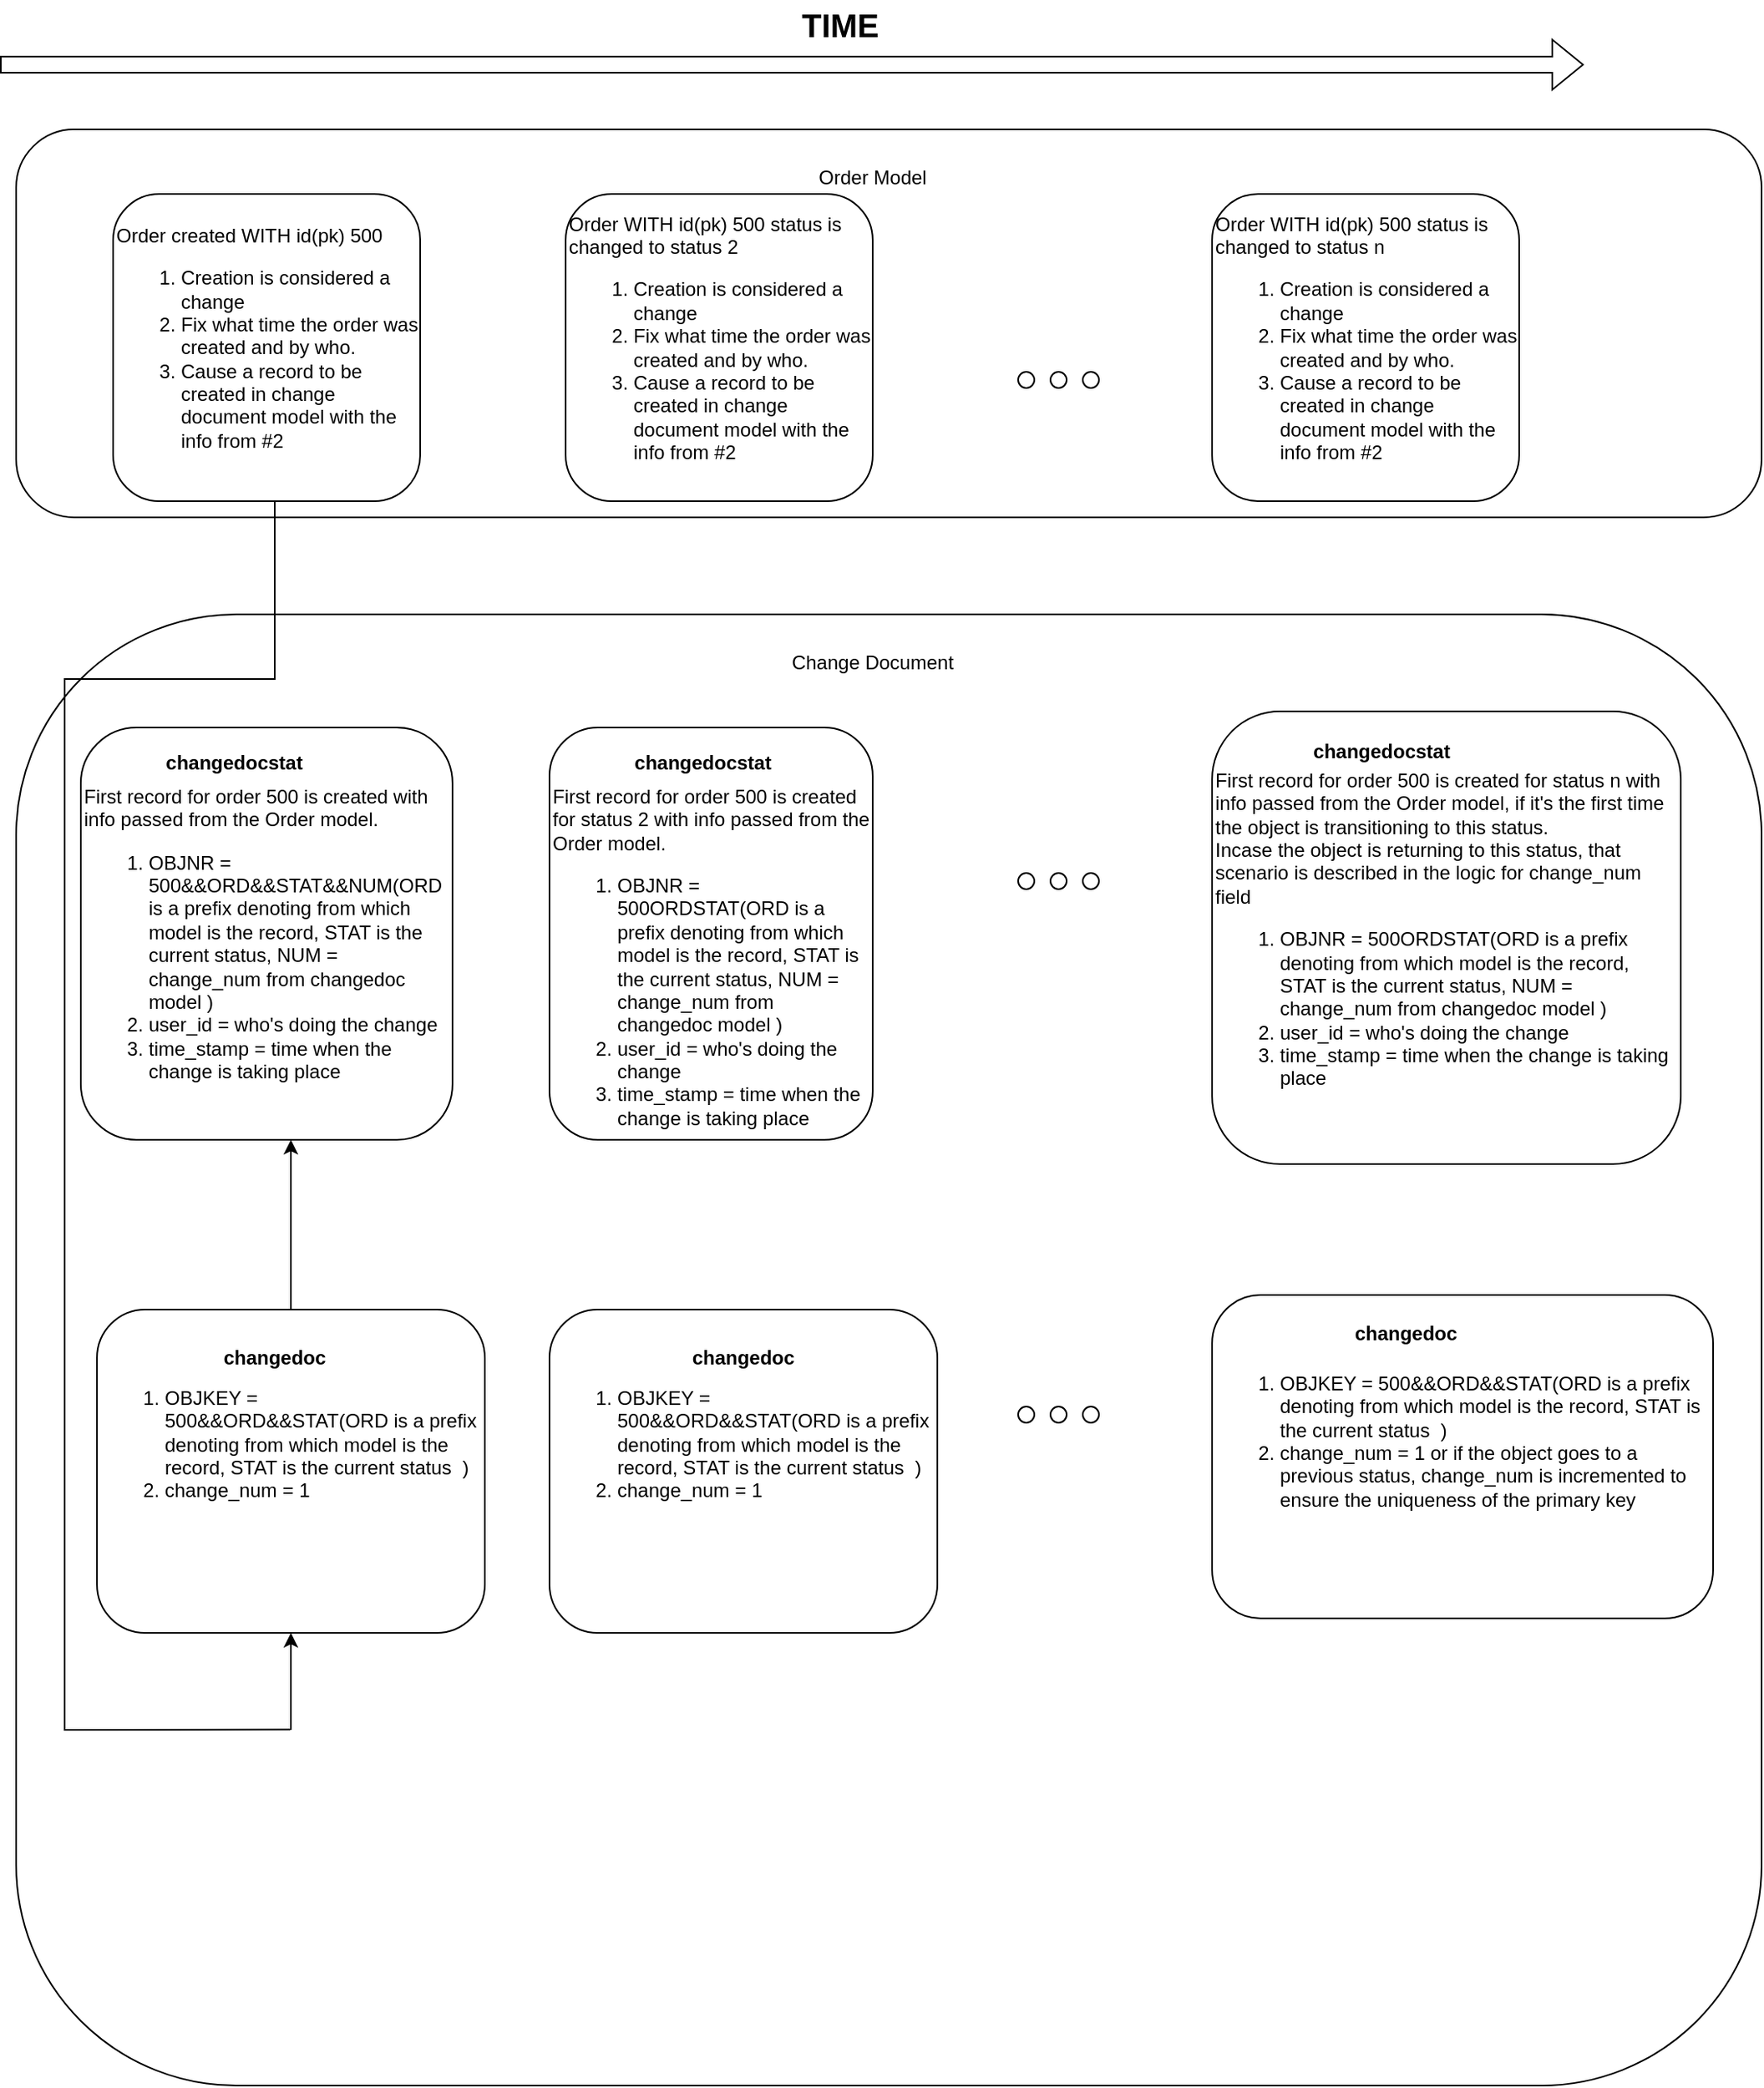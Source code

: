 <mxfile version="21.2.8" type="device">
  <diagram name="Страница — 1" id="1TyWfaTwufxP09soL2rn">
    <mxGraphModel dx="2738" dy="1102" grid="1" gridSize="10" guides="1" tooltips="1" connect="1" arrows="1" fold="1" page="1" pageScale="1" pageWidth="1169" pageHeight="827" math="0" shadow="0">
      <root>
        <mxCell id="0" />
        <mxCell id="1" parent="0" />
        <mxCell id="qO7vztj5GkXDfMirmUgg-4" value="" style="rounded=1;whiteSpace=wrap;html=1;" parent="1" vertex="1">
          <mxGeometry x="50" y="420" width="1080" height="240" as="geometry" />
        </mxCell>
        <mxCell id="qO7vztj5GkXDfMirmUgg-1" value="Order created WITH id(pk) 500&lt;br&gt;&lt;ol&gt;&lt;li&gt;&lt;span style=&quot;background-color: initial;&quot;&gt;Creation is considered a change&lt;/span&gt;&lt;/li&gt;&lt;li&gt;&lt;span style=&quot;background-color: initial;&quot;&gt;Fix what time the order was created and by who.&lt;/span&gt;&lt;/li&gt;&lt;li&gt;&lt;span style=&quot;background-color: initial;&quot;&gt;Cause a record to be created in change document model with the info from #2&lt;/span&gt;&lt;/li&gt;&lt;/ol&gt;" style="rounded=1;whiteSpace=wrap;html=1;align=left;" parent="1" vertex="1">
          <mxGeometry x="110" y="460" width="190" height="190" as="geometry" />
        </mxCell>
        <mxCell id="qO7vztj5GkXDfMirmUgg-2" value="" style="shape=flexArrow;endArrow=classic;html=1;rounded=0;" parent="1" edge="1">
          <mxGeometry width="50" height="50" relative="1" as="geometry">
            <mxPoint x="40" y="380" as="sourcePoint" />
            <mxPoint x="1020" y="380" as="targetPoint" />
          </mxGeometry>
        </mxCell>
        <mxCell id="qO7vztj5GkXDfMirmUgg-3" value="&lt;b&gt;&lt;font style=&quot;font-size: 20px;&quot;&gt;TIME&lt;/font&gt;&lt;/b&gt;" style="text;html=1;strokeColor=none;fillColor=none;align=center;verticalAlign=middle;whiteSpace=wrap;rounded=0;" parent="1" vertex="1">
          <mxGeometry x="390" y="340" width="340" height="30" as="geometry" />
        </mxCell>
        <mxCell id="qO7vztj5GkXDfMirmUgg-5" value="Order Model" style="text;html=1;strokeColor=none;fillColor=none;align=center;verticalAlign=middle;whiteSpace=wrap;rounded=0;" parent="1" vertex="1">
          <mxGeometry x="510" y="430" width="140" height="40" as="geometry" />
        </mxCell>
        <mxCell id="qO7vztj5GkXDfMirmUgg-6" value="" style="rounded=1;whiteSpace=wrap;html=1;verticalAlign=top;" parent="1" vertex="1">
          <mxGeometry x="50" y="720" width="1080" height="910" as="geometry" />
        </mxCell>
        <mxCell id="qO7vztj5GkXDfMirmUgg-7" value="Change Document" style="text;html=1;strokeColor=none;fillColor=none;align=center;verticalAlign=middle;whiteSpace=wrap;rounded=0;" parent="1" vertex="1">
          <mxGeometry x="510" y="730" width="140" height="40" as="geometry" />
        </mxCell>
        <mxCell id="qO7vztj5GkXDfMirmUgg-9" value="&lt;br&gt;&lt;br&gt;First record for order 500 is created with info passed from the Order model.&lt;br&gt;&lt;ol&gt;&lt;li&gt;OBJNR = 500&amp;amp;&amp;amp;ORD&amp;amp;&amp;amp;STAT&amp;amp;&amp;amp;NUM(ORD is a prefix denoting from which model is the record, STAT is the current status, NUM = change_num from changedoc model )&lt;/li&gt;&lt;li&gt;user_id = who&#39;s doing the change&lt;/li&gt;&lt;li&gt;time_stamp = time when the change is taking place&amp;nbsp;&lt;/li&gt;&lt;/ol&gt;" style="rounded=1;whiteSpace=wrap;html=1;align=left;verticalAlign=top;" parent="1" vertex="1">
          <mxGeometry x="90" y="790" width="230" height="255" as="geometry" />
        </mxCell>
        <mxCell id="qO7vztj5GkXDfMirmUgg-11" value="Order WITH id(pk) 500 status is changed to status 2&lt;br&gt;&lt;ol&gt;&lt;li&gt;&lt;span style=&quot;background-color: initial;&quot;&gt;Creation is considered a change&lt;/span&gt;&lt;/li&gt;&lt;li&gt;&lt;span style=&quot;background-color: initial;&quot;&gt;Fix what time the order was created and by who.&lt;/span&gt;&lt;/li&gt;&lt;li&gt;&lt;span style=&quot;background-color: initial;&quot;&gt;Cause a record to be created in change document model with the info from #2&lt;/span&gt;&lt;/li&gt;&lt;/ol&gt;" style="rounded=1;whiteSpace=wrap;html=1;align=left;" parent="1" vertex="1">
          <mxGeometry x="390" y="460" width="190" height="190" as="geometry" />
        </mxCell>
        <mxCell id="qO7vztj5GkXDfMirmUgg-12" value="&lt;br&gt;&lt;br&gt;First record for order 500 is created for status 2 with info passed from the Order model.&lt;br&gt;&lt;ol&gt;&lt;li&gt;OBJNR = 500ORDSTAT(ORD is a prefix denoting from which model is the record, STAT is the current status, NUM = change_num from changedoc model )&lt;/li&gt;&lt;li&gt;&lt;span style=&quot;background-color: initial;&quot;&gt;user_id = who&#39;s doing the change&lt;/span&gt;&lt;br&gt;&lt;/li&gt;&lt;li&gt;time_stamp = time when the change is taking place&amp;nbsp;&lt;/li&gt;&lt;/ol&gt;" style="rounded=1;whiteSpace=wrap;html=1;align=left;verticalAlign=top;" parent="1" vertex="1">
          <mxGeometry x="380" y="790" width="200" height="255" as="geometry" />
        </mxCell>
        <mxCell id="h_uWfdgYZQcaXnq9gatf-1" value="&lt;br&gt;&lt;br&gt;&lt;ol style=&quot;border-color: var(--border-color);&quot;&gt;&lt;li style=&quot;border-color: var(--border-color);&quot;&gt;OBJKEY = 500&amp;amp;&amp;amp;ORD&amp;amp;&amp;amp;STAT(ORD is a prefix denoting from which model is the record, STAT is the current status&amp;nbsp; )&lt;/li&gt;&lt;li style=&quot;border-color: var(--border-color);&quot;&gt;change_num = 1&lt;/li&gt;&lt;/ol&gt;" style="rounded=1;whiteSpace=wrap;html=1;verticalAlign=top;align=left;" vertex="1" parent="1">
          <mxGeometry x="100" y="1150" width="240" height="200" as="geometry" />
        </mxCell>
        <mxCell id="h_uWfdgYZQcaXnq9gatf-2" value="&lt;b&gt;changedoc&lt;/b&gt;" style="text;html=1;strokeColor=none;fillColor=none;align=center;verticalAlign=middle;whiteSpace=wrap;rounded=0;" vertex="1" parent="1">
          <mxGeometry x="180" y="1165" width="60" height="30" as="geometry" />
        </mxCell>
        <mxCell id="h_uWfdgYZQcaXnq9gatf-3" value="&lt;b&gt;changedocstat&lt;/b&gt;" style="text;html=1;strokeColor=none;fillColor=none;align=center;verticalAlign=middle;whiteSpace=wrap;rounded=0;" vertex="1" parent="1">
          <mxGeometry x="140" y="797" width="90" height="30" as="geometry" />
        </mxCell>
        <mxCell id="h_uWfdgYZQcaXnq9gatf-4" value="&lt;b&gt;changedocstat&lt;/b&gt;" style="text;html=1;strokeColor=none;fillColor=none;align=center;verticalAlign=middle;whiteSpace=wrap;rounded=0;" vertex="1" parent="1">
          <mxGeometry x="430" y="797" width="90" height="30" as="geometry" />
        </mxCell>
        <mxCell id="h_uWfdgYZQcaXnq9gatf-5" value="&lt;br&gt;&lt;br&gt;&lt;ol style=&quot;border-color: var(--border-color);&quot;&gt;&lt;li style=&quot;border-color: var(--border-color);&quot;&gt;OBJKEY = 500&amp;amp;&amp;amp;ORD&amp;amp;&amp;amp;STAT(ORD is a prefix denoting from which model is the record, STAT is the current status&amp;nbsp; )&lt;/li&gt;&lt;li style=&quot;border-color: var(--border-color);&quot;&gt;change_num = 1&lt;/li&gt;&lt;/ol&gt;" style="rounded=1;whiteSpace=wrap;html=1;verticalAlign=top;align=left;" vertex="1" parent="1">
          <mxGeometry x="380" y="1150" width="240" height="200" as="geometry" />
        </mxCell>
        <mxCell id="h_uWfdgYZQcaXnq9gatf-7" value="" style="endArrow=classic;html=1;rounded=0;exitX=0.5;exitY=0;exitDx=0;exitDy=0;" edge="1" parent="1" source="h_uWfdgYZQcaXnq9gatf-1">
          <mxGeometry width="50" height="50" relative="1" as="geometry">
            <mxPoint x="170" y="1085" as="sourcePoint" />
            <mxPoint x="220" y="1045" as="targetPoint" />
          </mxGeometry>
        </mxCell>
        <mxCell id="h_uWfdgYZQcaXnq9gatf-8" value="" style="endArrow=none;html=1;rounded=0;exitX=0.157;exitY=0.758;exitDx=0;exitDy=0;exitPerimeter=0;" edge="1" parent="1" source="qO7vztj5GkXDfMirmUgg-6">
          <mxGeometry width="50" height="50" relative="1" as="geometry">
            <mxPoint x="160" y="700" as="sourcePoint" />
            <mxPoint x="210" y="650" as="targetPoint" />
            <Array as="points">
              <mxPoint x="80" y="1410" />
              <mxPoint x="80" y="1270" />
              <mxPoint x="80" y="760" />
              <mxPoint x="210" y="760" />
            </Array>
          </mxGeometry>
        </mxCell>
        <mxCell id="h_uWfdgYZQcaXnq9gatf-10" value="" style="ellipse;whiteSpace=wrap;html=1;aspect=fixed;" vertex="1" parent="1">
          <mxGeometry x="670" y="570" width="10" height="10" as="geometry" />
        </mxCell>
        <mxCell id="h_uWfdgYZQcaXnq9gatf-11" value="" style="ellipse;whiteSpace=wrap;html=1;aspect=fixed;" vertex="1" parent="1">
          <mxGeometry x="690" y="570" width="10" height="10" as="geometry" />
        </mxCell>
        <mxCell id="h_uWfdgYZQcaXnq9gatf-14" value="" style="ellipse;whiteSpace=wrap;html=1;aspect=fixed;" vertex="1" parent="1">
          <mxGeometry x="710" y="570" width="10" height="10" as="geometry" />
        </mxCell>
        <mxCell id="h_uWfdgYZQcaXnq9gatf-23" value="" style="ellipse;whiteSpace=wrap;html=1;aspect=fixed;" vertex="1" parent="1">
          <mxGeometry x="670" y="880" width="10" height="10" as="geometry" />
        </mxCell>
        <mxCell id="h_uWfdgYZQcaXnq9gatf-24" value="" style="ellipse;whiteSpace=wrap;html=1;aspect=fixed;" vertex="1" parent="1">
          <mxGeometry x="710" y="880" width="10" height="10" as="geometry" />
        </mxCell>
        <mxCell id="h_uWfdgYZQcaXnq9gatf-25" value="" style="ellipse;whiteSpace=wrap;html=1;aspect=fixed;" vertex="1" parent="1">
          <mxGeometry x="690" y="880" width="10" height="10" as="geometry" />
        </mxCell>
        <mxCell id="h_uWfdgYZQcaXnq9gatf-30" value="" style="ellipse;whiteSpace=wrap;html=1;aspect=fixed;" vertex="1" parent="1">
          <mxGeometry x="670" y="1210" width="10" height="10" as="geometry" />
        </mxCell>
        <mxCell id="h_uWfdgYZQcaXnq9gatf-31" value="" style="ellipse;whiteSpace=wrap;html=1;aspect=fixed;labelBackgroundColor=#000000;" vertex="1" parent="1">
          <mxGeometry x="710" y="1210" width="10" height="10" as="geometry" />
        </mxCell>
        <mxCell id="h_uWfdgYZQcaXnq9gatf-32" value="" style="ellipse;whiteSpace=wrap;html=1;aspect=fixed;" vertex="1" parent="1">
          <mxGeometry x="690" y="1210" width="10" height="10" as="geometry" />
        </mxCell>
        <mxCell id="h_uWfdgYZQcaXnq9gatf-33" value="Order WITH id(pk) 500 status is changed to status n&lt;br&gt;&lt;ol&gt;&lt;li&gt;&lt;span style=&quot;background-color: initial;&quot;&gt;Creation is considered a change&lt;/span&gt;&lt;/li&gt;&lt;li&gt;&lt;span style=&quot;background-color: initial;&quot;&gt;Fix what time the order was created and by who.&lt;/span&gt;&lt;/li&gt;&lt;li&gt;&lt;span style=&quot;background-color: initial;&quot;&gt;Cause a record to be created in change document model with the info from #2&lt;/span&gt;&lt;/li&gt;&lt;/ol&gt;" style="rounded=1;whiteSpace=wrap;html=1;align=left;" vertex="1" parent="1">
          <mxGeometry x="790" y="460" width="190" height="190" as="geometry" />
        </mxCell>
        <mxCell id="h_uWfdgYZQcaXnq9gatf-34" value="&lt;br&gt;&lt;br&gt;First record for order 500 is created for status n with info passed from the Order model, if it&#39;s the first time the object is transitioning to this status.&amp;nbsp;&lt;br&gt;Incase the object is returning to this status, that scenario is described in the logic for change_num field&lt;br&gt;&lt;ol&gt;&lt;li&gt;OBJNR = 500ORDSTAT(ORD is a prefix denoting from which model is the record, STAT is the current status, NUM = change_num from changedoc model )&lt;/li&gt;&lt;li&gt;&lt;span style=&quot;background-color: initial;&quot;&gt;user_id = who&#39;s doing the change&lt;/span&gt;&lt;br&gt;&lt;/li&gt;&lt;li&gt;time_stamp = time when the change is taking place&amp;nbsp;&lt;/li&gt;&lt;/ol&gt;" style="rounded=1;whiteSpace=wrap;html=1;align=left;verticalAlign=top;" vertex="1" parent="1">
          <mxGeometry x="790" y="780" width="290" height="280" as="geometry" />
        </mxCell>
        <mxCell id="h_uWfdgYZQcaXnq9gatf-35" value="&lt;br&gt;&lt;br&gt;&lt;ol style=&quot;border-color: var(--border-color);&quot;&gt;&lt;li style=&quot;border-color: var(--border-color);&quot;&gt;OBJKEY = 500&amp;amp;&amp;amp;ORD&amp;amp;&amp;amp;STAT(ORD is a prefix denoting from which model is the record, STAT is the current status&amp;nbsp; )&lt;/li&gt;&lt;li style=&quot;border-color: var(--border-color);&quot;&gt;change_num = 1 or if the object goes to a previous status, change_num is incremented to ensure the uniqueness of the primary key&lt;/li&gt;&lt;/ol&gt;" style="rounded=1;whiteSpace=wrap;html=1;verticalAlign=top;align=left;" vertex="1" parent="1">
          <mxGeometry x="790" y="1141" width="310" height="200" as="geometry" />
        </mxCell>
        <mxCell id="h_uWfdgYZQcaXnq9gatf-36" value="&lt;b&gt;changedoc&lt;/b&gt;" style="text;html=1;strokeColor=none;fillColor=none;align=center;verticalAlign=middle;whiteSpace=wrap;rounded=0;" vertex="1" parent="1">
          <mxGeometry x="470" y="1165" width="60" height="30" as="geometry" />
        </mxCell>
        <mxCell id="h_uWfdgYZQcaXnq9gatf-37" value="&lt;b&gt;changedoc&lt;/b&gt;" style="text;html=1;strokeColor=none;fillColor=none;align=center;verticalAlign=middle;whiteSpace=wrap;rounded=0;" vertex="1" parent="1">
          <mxGeometry x="880" y="1150" width="60" height="30" as="geometry" />
        </mxCell>
        <mxCell id="h_uWfdgYZQcaXnq9gatf-38" value="&lt;b&gt;changedocstat&lt;/b&gt;" style="text;html=1;strokeColor=none;fillColor=none;align=center;verticalAlign=middle;whiteSpace=wrap;rounded=0;" vertex="1" parent="1">
          <mxGeometry x="850" y="790" width="90" height="30" as="geometry" />
        </mxCell>
        <mxCell id="h_uWfdgYZQcaXnq9gatf-41" value="" style="endArrow=classic;html=1;rounded=0;" edge="1" parent="1">
          <mxGeometry width="50" height="50" relative="1" as="geometry">
            <mxPoint x="220" y="1410" as="sourcePoint" />
            <mxPoint x="220" y="1350" as="targetPoint" />
            <Array as="points" />
          </mxGeometry>
        </mxCell>
      </root>
    </mxGraphModel>
  </diagram>
</mxfile>
